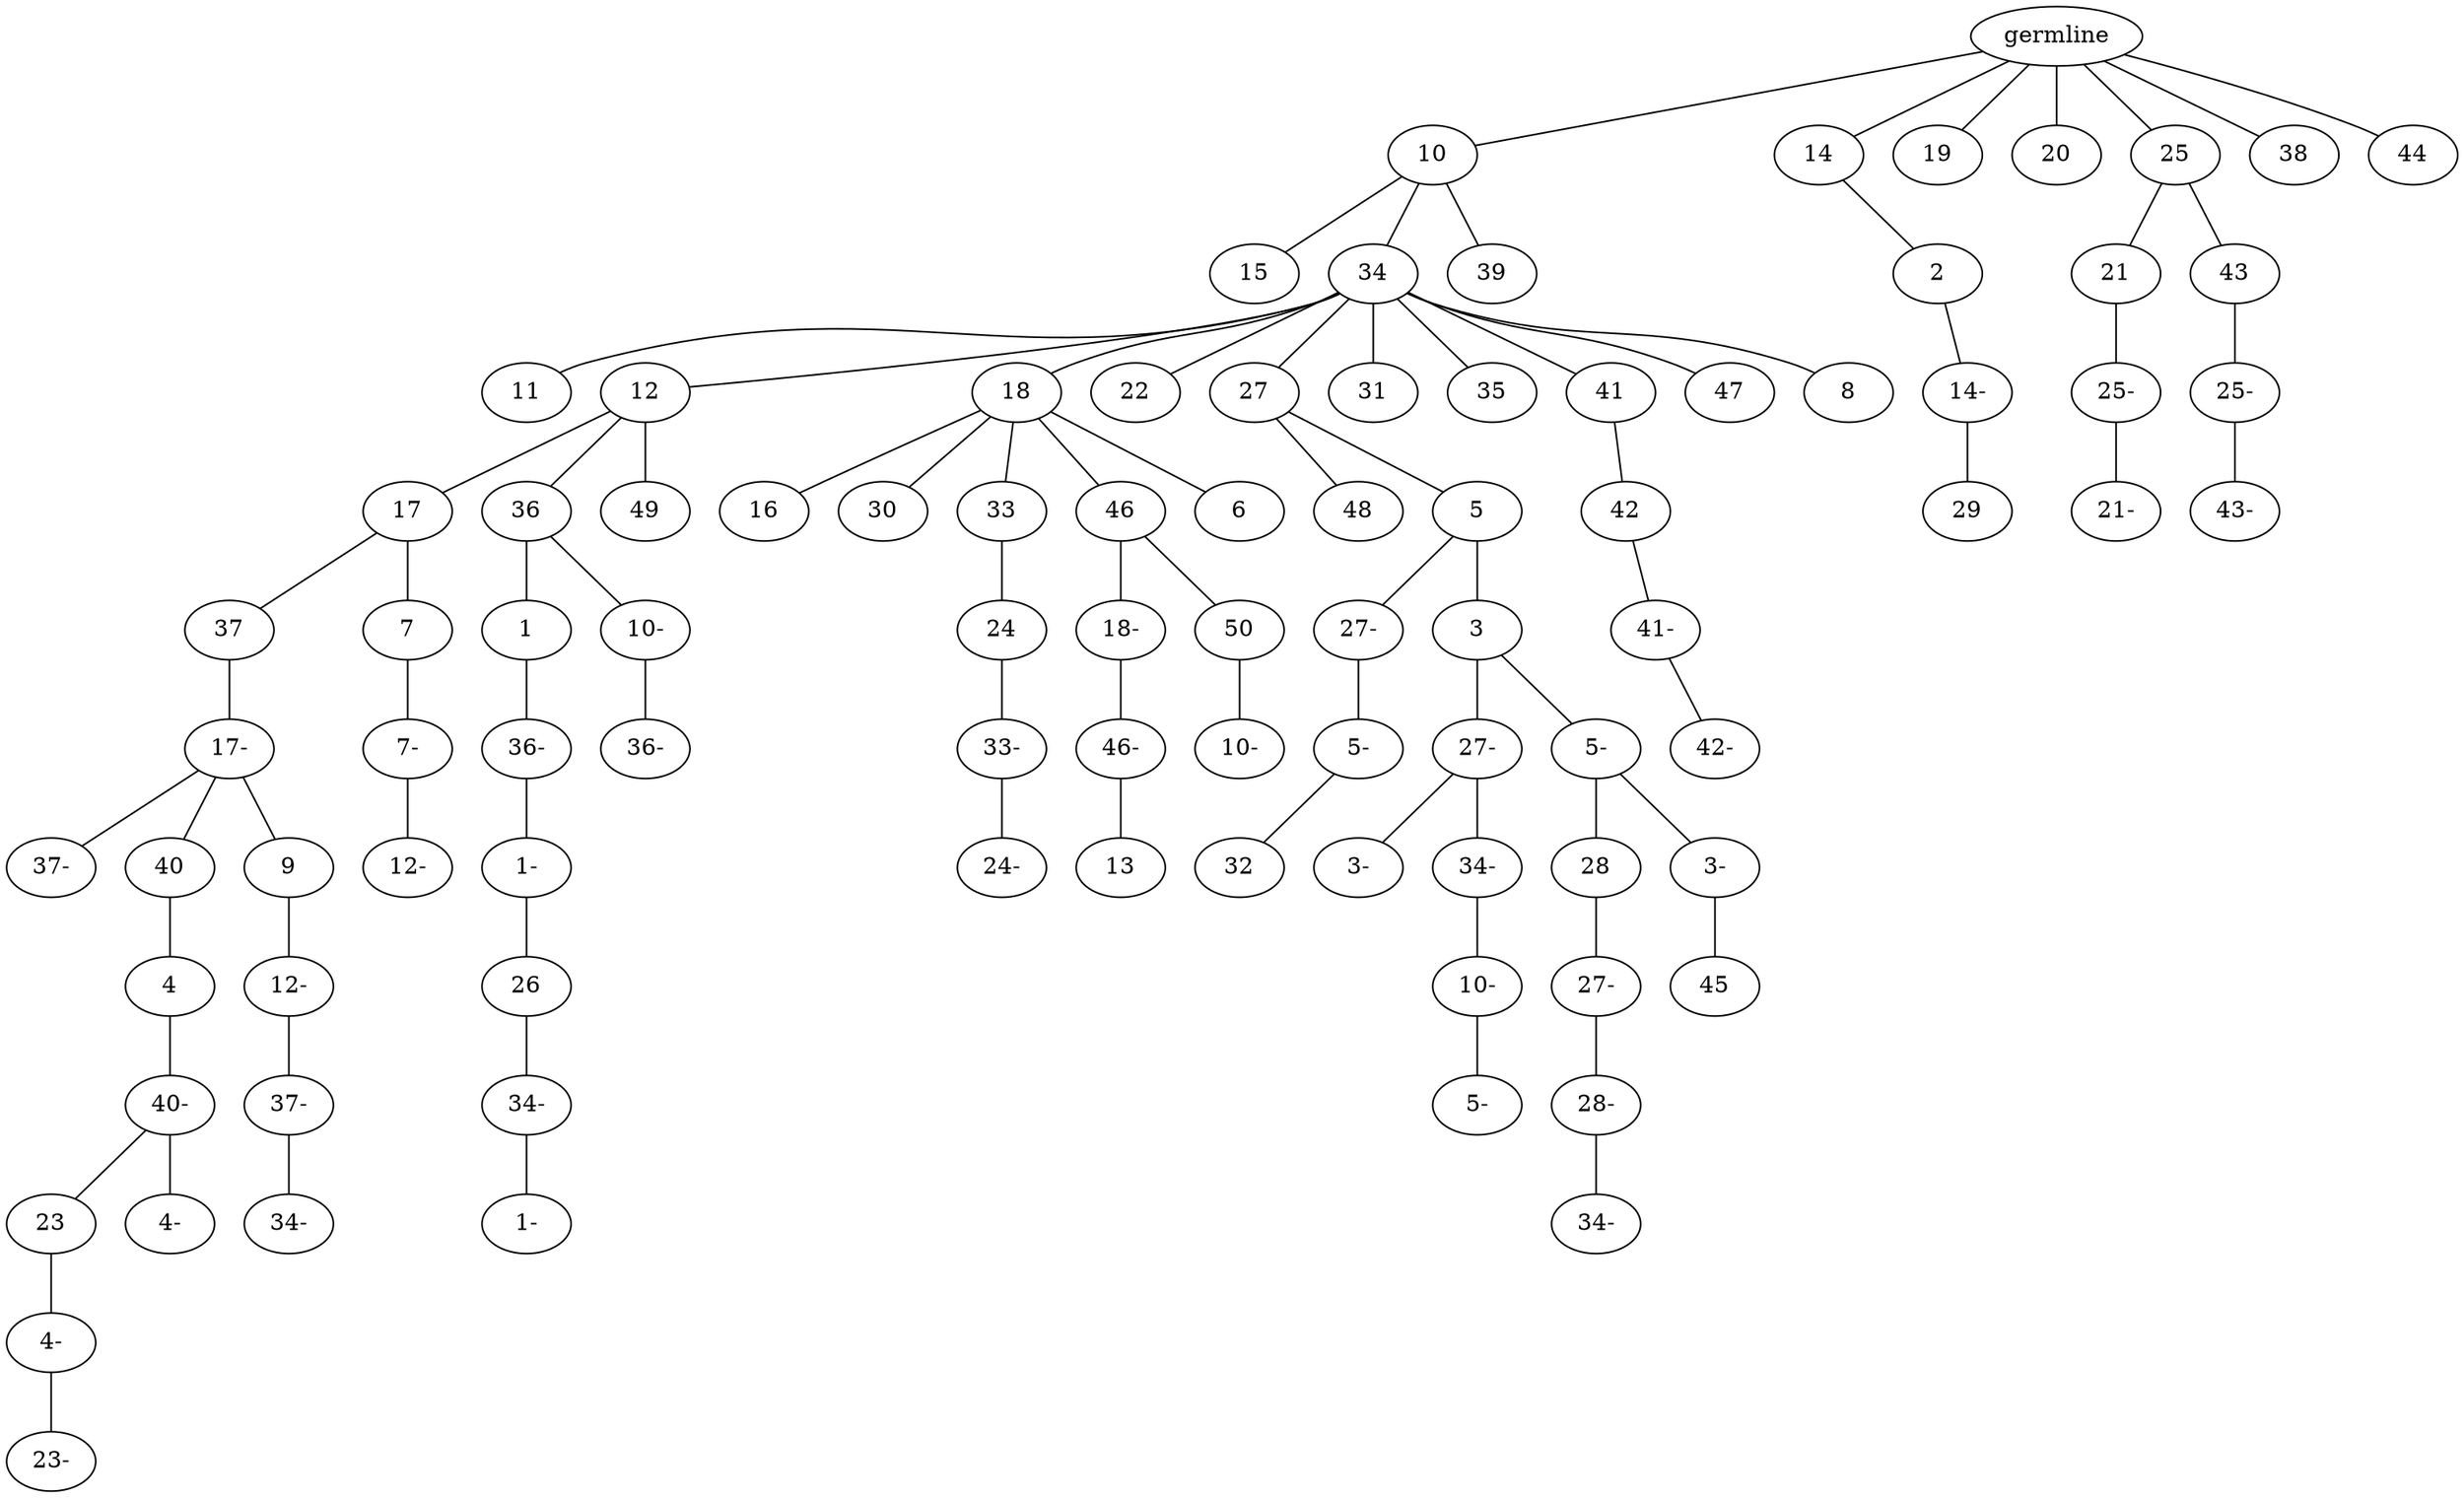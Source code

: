 graph tree {
    "140437898844432" [label="germline"];
    "140437898820912" [label="10"];
    "140437898821056" [label="15"];
    "140437898818224" [label="34"];
    "140437898817648" [label="11"];
    "140437898817984" [label="12"];
    "140437898819472" [label="17"];
    "140437898818176" [label="37"];
    "140437899191296" [label="17-"];
    "140437899193504" [label="37-"];
    "140437899193312" [label="40"];
    "140437899193744" [label="4"];
    "140437899191392" [label="40-"];
    "140437898724352" [label="23"];
    "140437898726656" [label="4-"];
    "140437898727376" [label="23-"];
    "140437898726464" [label="4-"];
    "140437899192448" [label="9"];
    "140437899190432" [label="12-"];
    "140437898727136" [label="37-"];
    "140437898906400" [label="34-"];
    "140437899190624" [label="7"];
    "140437899191056" [label="7-"];
    "140437899190768" [label="12-"];
    "140437898819904" [label="36"];
    "140437899191920" [label="1"];
    "140437898724544" [label="36-"];
    "140437898726368" [label="1-"];
    "140437898725072" [label="26"];
    "140437898727232" [label="34-"];
    "140437898726512" [label="1-"];
    "140437899192976" [label="10-"];
    "140437898725840" [label="36-"];
    "140437898820192" [label="49"];
    "140437898818272" [label="18"];
    "140437898819568" [label="16"];
    "140437898818368" [label="30"];
    "140437898724112" [label="33"];
    "140437898724640" [label="24"];
    "140437898724736" [label="33-"];
    "140437898723728" [label="24-"];
    "140437898543264" [label="46"];
    "140437898724304" [label="18-"];
    "140437898723920" [label="46-"];
    "140437898723392" [label="13"];
    "140437898726128" [label="50"];
    "140437898725408" [label="10-"];
    "140437899369248" [label="6"];
    "140437898820384" [label="22"];
    "140437898818464" [label="27"];
    "140437898725120" [label="48"];
    "140437898725744" [label="5"];
    "140437898726752" [label="27-"];
    "140437899173744" [label="5-"];
    "140437899170864" [label="32"];
    "140437898726896" [label="3"];
    "140437899171008" [label="27-"];
    "140437899170528" [label="3-"];
    "140437899172160" [label="34-"];
    "140437899171680" [label="10-"];
    "140437899171728" [label="5-"];
    "140437899170336" [label="5-"];
    "140437899171104" [label="28"];
    "140437899176976" [label="27-"];
    "140437899177504" [label="28-"];
    "140437899175440" [label="34-"];
    "140437899170192" [label="3-"];
    "140437899177120" [label="45"];
    "140437898819040" [label="31"];
    "140437898727280" [label="35"];
    "140437898725696" [label="41"];
    "140437899172064" [label="42"];
    "140437899173600" [label="41-"];
    "140437899177648" [label="42-"];
    "140437898724880" [label="47"];
    "140437898726800" [label="8"];
    "140437898819424" [label="39"];
    "140437899170672" [label="14"];
    "140437898817840" [label="2"];
    "140437899174336" [label="14-"];
    "140437899176640" [label="29"];
    "140437899173264" [label="19"];
    "140437898820960" [label="20"];
    "140437898820432" [label="25"];
    "140437899177744" [label="21"];
    "140437899174912" [label="25-"];
    "140437899132112" [label="21-"];
    "140437899176256" [label="43"];
    "140437899130240" [label="25-"];
    "140437899132640" [label="43-"];
    "140437898818992" [label="38"];
    "140437898819328" [label="44"];
    "140437898844432" -- "140437898820912";
    "140437898844432" -- "140437899170672";
    "140437898844432" -- "140437899173264";
    "140437898844432" -- "140437898820960";
    "140437898844432" -- "140437898820432";
    "140437898844432" -- "140437898818992";
    "140437898844432" -- "140437898819328";
    "140437898820912" -- "140437898821056";
    "140437898820912" -- "140437898818224";
    "140437898820912" -- "140437898819424";
    "140437898818224" -- "140437898817648";
    "140437898818224" -- "140437898817984";
    "140437898818224" -- "140437898818272";
    "140437898818224" -- "140437898820384";
    "140437898818224" -- "140437898818464";
    "140437898818224" -- "140437898819040";
    "140437898818224" -- "140437898727280";
    "140437898818224" -- "140437898725696";
    "140437898818224" -- "140437898724880";
    "140437898818224" -- "140437898726800";
    "140437898817984" -- "140437898819472";
    "140437898817984" -- "140437898819904";
    "140437898817984" -- "140437898820192";
    "140437898819472" -- "140437898818176";
    "140437898819472" -- "140437899190624";
    "140437898818176" -- "140437899191296";
    "140437899191296" -- "140437899193504";
    "140437899191296" -- "140437899193312";
    "140437899191296" -- "140437899192448";
    "140437899193312" -- "140437899193744";
    "140437899193744" -- "140437899191392";
    "140437899191392" -- "140437898724352";
    "140437899191392" -- "140437898726464";
    "140437898724352" -- "140437898726656";
    "140437898726656" -- "140437898727376";
    "140437899192448" -- "140437899190432";
    "140437899190432" -- "140437898727136";
    "140437898727136" -- "140437898906400";
    "140437899190624" -- "140437899191056";
    "140437899191056" -- "140437899190768";
    "140437898819904" -- "140437899191920";
    "140437898819904" -- "140437899192976";
    "140437899191920" -- "140437898724544";
    "140437898724544" -- "140437898726368";
    "140437898726368" -- "140437898725072";
    "140437898725072" -- "140437898727232";
    "140437898727232" -- "140437898726512";
    "140437899192976" -- "140437898725840";
    "140437898818272" -- "140437898819568";
    "140437898818272" -- "140437898818368";
    "140437898818272" -- "140437898724112";
    "140437898818272" -- "140437898543264";
    "140437898818272" -- "140437899369248";
    "140437898724112" -- "140437898724640";
    "140437898724640" -- "140437898724736";
    "140437898724736" -- "140437898723728";
    "140437898543264" -- "140437898724304";
    "140437898543264" -- "140437898726128";
    "140437898724304" -- "140437898723920";
    "140437898723920" -- "140437898723392";
    "140437898726128" -- "140437898725408";
    "140437898818464" -- "140437898725120";
    "140437898818464" -- "140437898725744";
    "140437898725744" -- "140437898726752";
    "140437898725744" -- "140437898726896";
    "140437898726752" -- "140437899173744";
    "140437899173744" -- "140437899170864";
    "140437898726896" -- "140437899171008";
    "140437898726896" -- "140437899170336";
    "140437899171008" -- "140437899170528";
    "140437899171008" -- "140437899172160";
    "140437899172160" -- "140437899171680";
    "140437899171680" -- "140437899171728";
    "140437899170336" -- "140437899171104";
    "140437899170336" -- "140437899170192";
    "140437899171104" -- "140437899176976";
    "140437899176976" -- "140437899177504";
    "140437899177504" -- "140437899175440";
    "140437899170192" -- "140437899177120";
    "140437898725696" -- "140437899172064";
    "140437899172064" -- "140437899173600";
    "140437899173600" -- "140437899177648";
    "140437899170672" -- "140437898817840";
    "140437898817840" -- "140437899174336";
    "140437899174336" -- "140437899176640";
    "140437898820432" -- "140437899177744";
    "140437898820432" -- "140437899176256";
    "140437899177744" -- "140437899174912";
    "140437899174912" -- "140437899132112";
    "140437899176256" -- "140437899130240";
    "140437899130240" -- "140437899132640";
}
